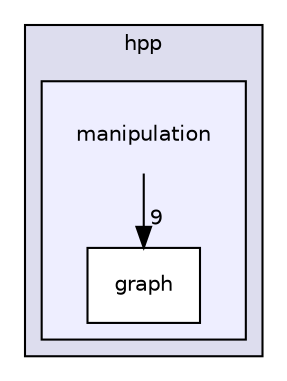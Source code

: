 digraph "manipulation" {
  compound=true
  node [ fontsize="10", fontname="Helvetica"];
  edge [ labelfontsize="10", labelfontname="Helvetica"];
  subgraph clusterdir_766a2b2ecef16448f861b8cf84e3a157 {
    graph [ bgcolor="#ddddee", pencolor="black", label="hpp" fontname="Helvetica", fontsize="10", URL="dir_766a2b2ecef16448f861b8cf84e3a157.html"]
  subgraph clusterdir_2b880ef3746c98d927fd3117f25fec4b {
    graph [ bgcolor="#eeeeff", pencolor="black", label="" URL="dir_2b880ef3746c98d927fd3117f25fec4b.html"];
    dir_2b880ef3746c98d927fd3117f25fec4b [shape=plaintext label="manipulation"];
    dir_7e75e2a5afaf8abfbbf2cd9b204daad1 [shape=box label="graph" color="black" fillcolor="white" style="filled" URL="dir_7e75e2a5afaf8abfbbf2cd9b204daad1.html"];
  }
  }
  dir_2b880ef3746c98d927fd3117f25fec4b->dir_7e75e2a5afaf8abfbbf2cd9b204daad1 [headlabel="9", labeldistance=1.5 headhref="dir_000002_000003.html"];
}
